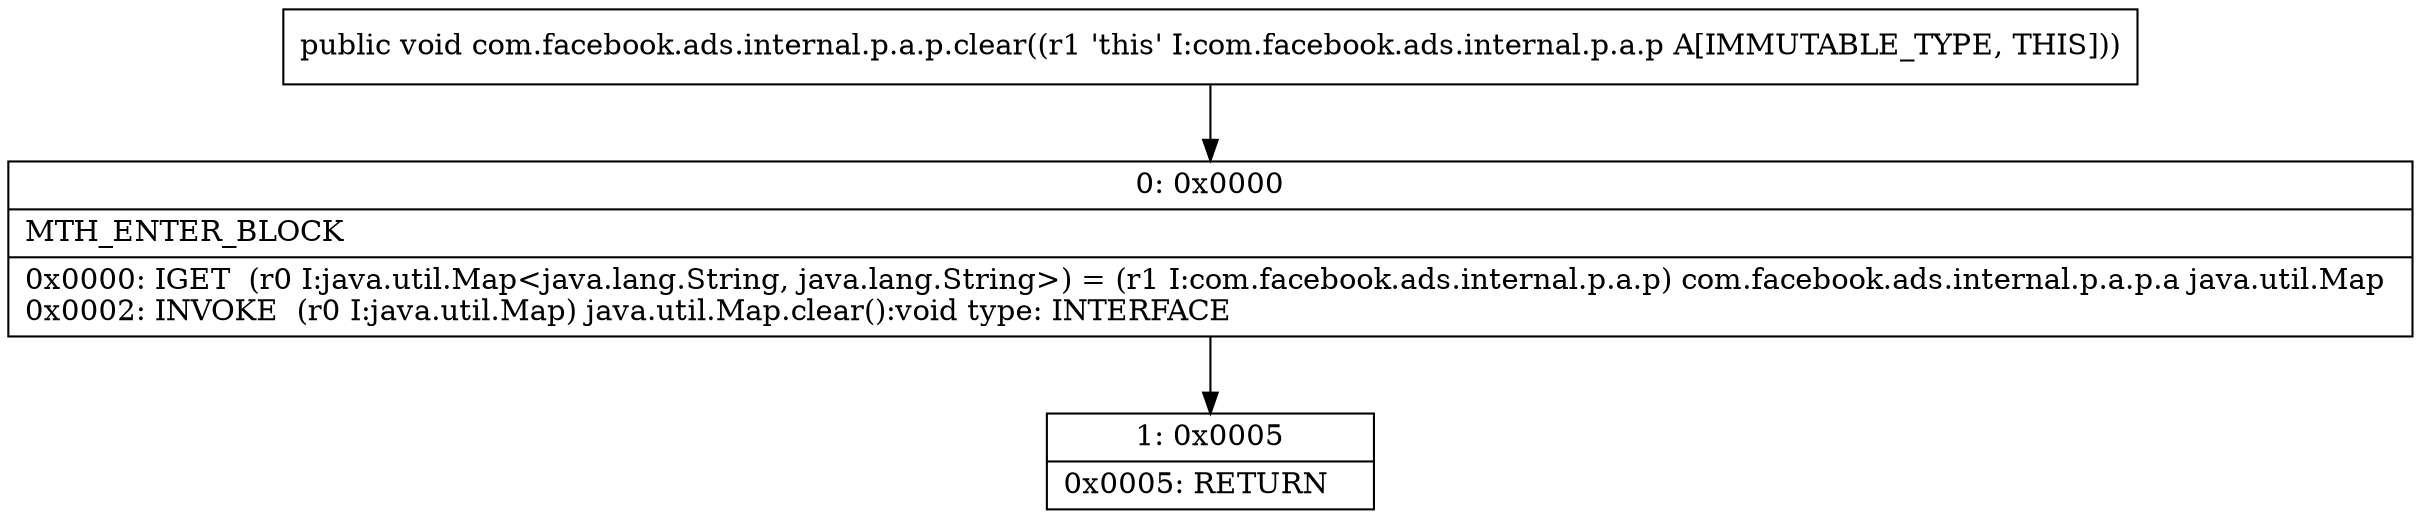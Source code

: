 digraph "CFG forcom.facebook.ads.internal.p.a.p.clear()V" {
Node_0 [shape=record,label="{0\:\ 0x0000|MTH_ENTER_BLOCK\l|0x0000: IGET  (r0 I:java.util.Map\<java.lang.String, java.lang.String\>) = (r1 I:com.facebook.ads.internal.p.a.p) com.facebook.ads.internal.p.a.p.a java.util.Map \l0x0002: INVOKE  (r0 I:java.util.Map) java.util.Map.clear():void type: INTERFACE \l}"];
Node_1 [shape=record,label="{1\:\ 0x0005|0x0005: RETURN   \l}"];
MethodNode[shape=record,label="{public void com.facebook.ads.internal.p.a.p.clear((r1 'this' I:com.facebook.ads.internal.p.a.p A[IMMUTABLE_TYPE, THIS])) }"];
MethodNode -> Node_0;
Node_0 -> Node_1;
}

